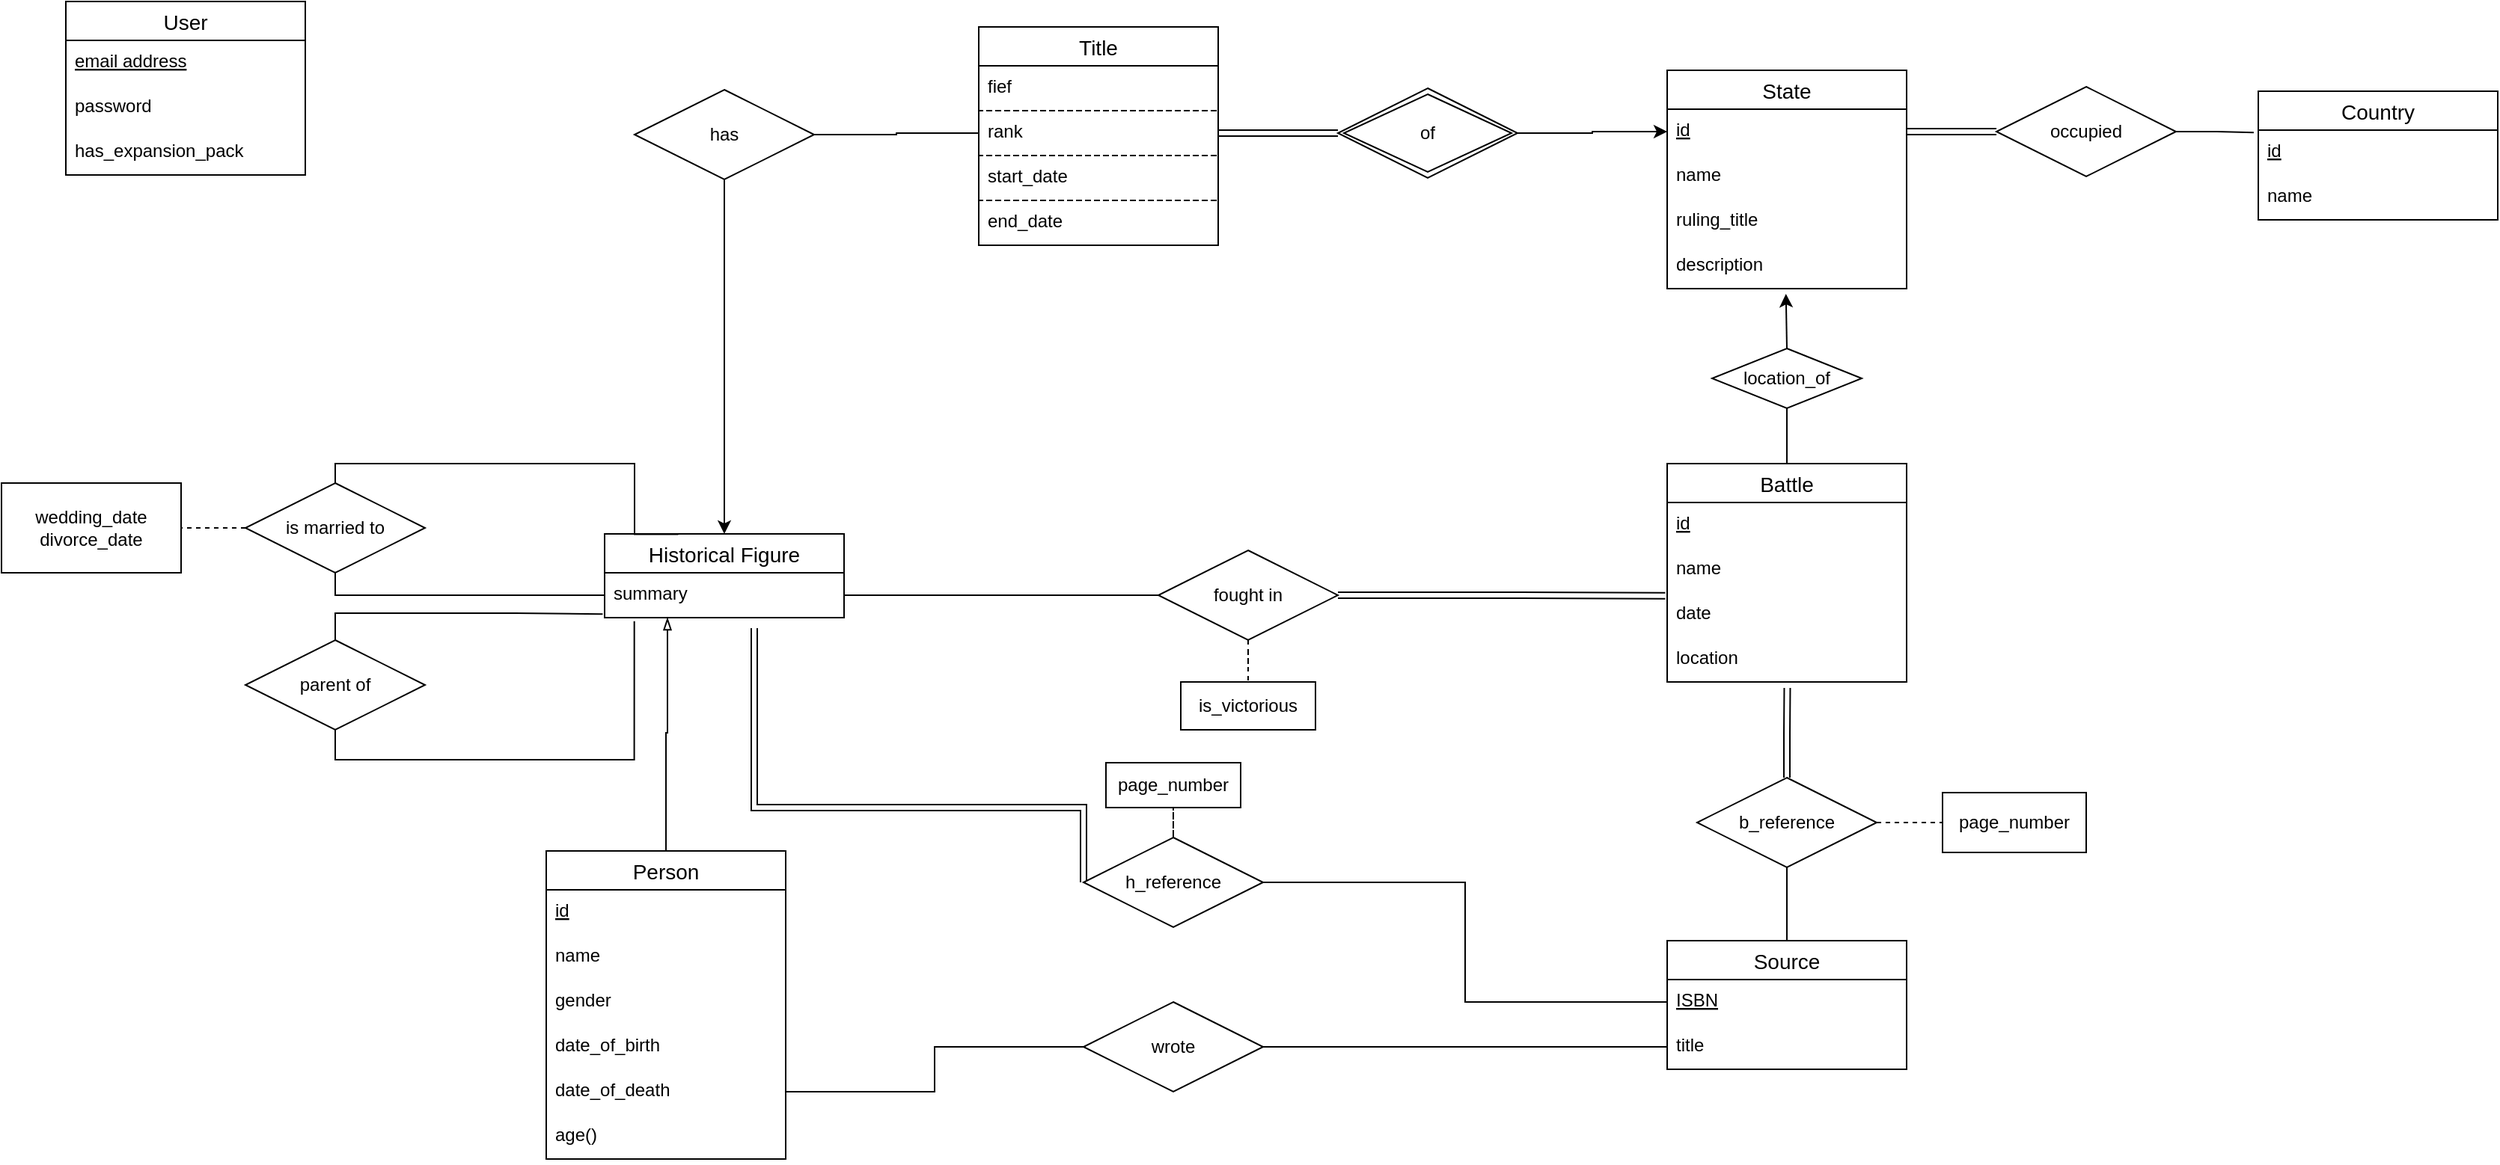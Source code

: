 <mxfile version="16.6.6" type="device"><diagram id="R2lEEEUBdFMjLlhIrx00" name="Page-1"><mxGraphModel dx="1675" dy="456" grid="1" gridSize="10" guides="1" tooltips="1" connect="1" arrows="1" fold="1" page="1" pageScale="1" pageWidth="850" pageHeight="1100" math="0" shadow="0" extFonts="Permanent Marker^https://fonts.googleapis.com/css?family=Permanent+Marker"><root><mxCell id="0"/><mxCell id="1" parent="0"/><mxCell id="FNwNn6bhQcU6p7LYSgYf-1" value="Historical Figure" style="swimlane;fontStyle=0;childLayout=stackLayout;horizontal=1;startSize=26;horizontalStack=0;resizeParent=1;resizeParentMax=0;resizeLast=0;collapsible=1;marginBottom=0;align=center;fontSize=14;" parent="1" vertex="1"><mxGeometry x="190" y="434" width="160" height="56" as="geometry"/></mxCell><mxCell id="FNwNn6bhQcU6p7LYSgYf-5" value="summary" style="text;strokeColor=none;fillColor=none;spacingLeft=4;spacingRight=4;overflow=hidden;rotatable=0;points=[[0,0.5],[1,0.5]];portConstraint=eastwest;fontSize=12;" parent="FNwNn6bhQcU6p7LYSgYf-1" vertex="1"><mxGeometry y="26" width="160" height="30" as="geometry"/></mxCell><mxCell id="FNwNn6bhQcU6p7LYSgYf-10" value="Title" style="swimlane;fontStyle=0;childLayout=stackLayout;horizontal=1;startSize=26;horizontalStack=0;resizeParent=1;resizeParentMax=0;resizeLast=0;collapsible=1;marginBottom=0;align=center;fontSize=14;" parent="1" vertex="1"><mxGeometry x="440" y="95" width="160" height="146" as="geometry"/></mxCell><mxCell id="FNwNn6bhQcU6p7LYSgYf-12" value="fief" style="text;spacingLeft=4;spacingRight=4;overflow=hidden;rotatable=0;points=[[0,0.5],[1,0.5]];portConstraint=eastwest;fontSize=12;fontStyle=0;strokeColor=default;dashed=1;" parent="FNwNn6bhQcU6p7LYSgYf-10" vertex="1"><mxGeometry y="26" width="160" height="30" as="geometry"/></mxCell><mxCell id="FNwNn6bhQcU6p7LYSgYf-16" value="rank" style="text;strokeColor=default;fillColor=none;spacingLeft=4;spacingRight=4;overflow=hidden;rotatable=0;points=[[0,0.5],[1,0.5]];portConstraint=eastwest;fontSize=12;dashed=1;" parent="FNwNn6bhQcU6p7LYSgYf-10" vertex="1"><mxGeometry y="56" width="160" height="30" as="geometry"/></mxCell><mxCell id="FNwNn6bhQcU6p7LYSgYf-27" value="start_date" style="text;strokeColor=default;fillColor=none;spacingLeft=4;spacingRight=4;overflow=hidden;rotatable=0;points=[[0,0.5],[1,0.5]];portConstraint=eastwest;fontSize=12;dashed=1;" parent="FNwNn6bhQcU6p7LYSgYf-10" vertex="1"><mxGeometry y="86" width="160" height="30" as="geometry"/></mxCell><mxCell id="51j2nW7J6PglVmI6a0mn-49" value="end_date" style="text;strokeColor=default;fillColor=none;spacingLeft=4;spacingRight=4;overflow=hidden;rotatable=0;points=[[0,0.5],[1,0.5]];portConstraint=eastwest;fontSize=12;dashed=1;" vertex="1" parent="FNwNn6bhQcU6p7LYSgYf-10"><mxGeometry y="116" width="160" height="30" as="geometry"/></mxCell><mxCell id="FNwNn6bhQcU6p7LYSgYf-17" value="State" style="swimlane;fontStyle=0;childLayout=stackLayout;horizontal=1;startSize=26;horizontalStack=0;resizeParent=1;resizeParentMax=0;resizeLast=0;collapsible=1;marginBottom=0;align=center;fontSize=14;" parent="1" vertex="1"><mxGeometry x="900" y="124" width="160" height="146" as="geometry"/></mxCell><mxCell id="FNwNn6bhQcU6p7LYSgYf-18" value="id" style="text;strokeColor=none;fillColor=none;spacingLeft=4;spacingRight=4;overflow=hidden;rotatable=0;points=[[0,0.5],[1,0.5]];portConstraint=eastwest;fontSize=12;fontStyle=4" parent="FNwNn6bhQcU6p7LYSgYf-17" vertex="1"><mxGeometry y="26" width="160" height="30" as="geometry"/></mxCell><mxCell id="51j2nW7J6PglVmI6a0mn-52" value="name" style="text;strokeColor=none;fillColor=none;spacingLeft=4;spacingRight=4;overflow=hidden;rotatable=0;points=[[0,0.5],[1,0.5]];portConstraint=eastwest;fontSize=12;" vertex="1" parent="FNwNn6bhQcU6p7LYSgYf-17"><mxGeometry y="56" width="160" height="30" as="geometry"/></mxCell><mxCell id="FNwNn6bhQcU6p7LYSgYf-19" value="ruling_title" style="text;strokeColor=none;fillColor=none;spacingLeft=4;spacingRight=4;overflow=hidden;rotatable=0;points=[[0,0.5],[1,0.5]];portConstraint=eastwest;fontSize=12;" parent="FNwNn6bhQcU6p7LYSgYf-17" vertex="1"><mxGeometry y="86" width="160" height="30" as="geometry"/></mxCell><mxCell id="51j2nW7J6PglVmI6a0mn-54" value="description" style="text;strokeColor=none;fillColor=none;spacingLeft=4;spacingRight=4;overflow=hidden;rotatable=0;points=[[0,0.5],[1,0.5]];portConstraint=eastwest;fontSize=12;" vertex="1" parent="FNwNn6bhQcU6p7LYSgYf-17"><mxGeometry y="116" width="160" height="30" as="geometry"/></mxCell><mxCell id="FNwNn6bhQcU6p7LYSgYf-20" value="Country" style="swimlane;fontStyle=0;childLayout=stackLayout;horizontal=1;startSize=26;horizontalStack=0;resizeParent=1;resizeParentMax=0;resizeLast=0;collapsible=1;marginBottom=0;align=center;fontSize=14;" parent="1" vertex="1"><mxGeometry x="1295" y="138" width="160" height="86" as="geometry"/></mxCell><mxCell id="FNwNn6bhQcU6p7LYSgYf-21" value="id" style="text;strokeColor=none;fillColor=none;spacingLeft=4;spacingRight=4;overflow=hidden;rotatable=0;points=[[0,0.5],[1,0.5]];portConstraint=eastwest;fontSize=12;fontStyle=4" parent="FNwNn6bhQcU6p7LYSgYf-20" vertex="1"><mxGeometry y="26" width="160" height="30" as="geometry"/></mxCell><mxCell id="51j2nW7J6PglVmI6a0mn-53" value="name" style="text;strokeColor=none;fillColor=none;spacingLeft=4;spacingRight=4;overflow=hidden;rotatable=0;points=[[0,0.5],[1,0.5]];portConstraint=eastwest;fontSize=12;" vertex="1" parent="FNwNn6bhQcU6p7LYSgYf-20"><mxGeometry y="56" width="160" height="30" as="geometry"/></mxCell><mxCell id="FNwNn6bhQcU6p7LYSgYf-23" value="Battle" style="swimlane;fontStyle=0;childLayout=stackLayout;horizontal=1;startSize=26;horizontalStack=0;resizeParent=1;resizeParentMax=0;resizeLast=0;collapsible=1;marginBottom=0;align=center;fontSize=14;" parent="1" vertex="1"><mxGeometry x="900" y="387" width="160" height="146" as="geometry"/></mxCell><mxCell id="FNwNn6bhQcU6p7LYSgYf-24" value="id" style="text;strokeColor=none;fillColor=none;spacingLeft=4;spacingRight=4;overflow=hidden;rotatable=0;points=[[0,0.5],[1,0.5]];portConstraint=eastwest;fontSize=12;fontStyle=4" parent="FNwNn6bhQcU6p7LYSgYf-23" vertex="1"><mxGeometry y="26" width="160" height="30" as="geometry"/></mxCell><mxCell id="51j2nW7J6PglVmI6a0mn-51" value="name" style="text;strokeColor=none;fillColor=none;spacingLeft=4;spacingRight=4;overflow=hidden;rotatable=0;points=[[0,0.5],[1,0.5]];portConstraint=eastwest;fontSize=12;" vertex="1" parent="FNwNn6bhQcU6p7LYSgYf-23"><mxGeometry y="56" width="160" height="30" as="geometry"/></mxCell><mxCell id="FNwNn6bhQcU6p7LYSgYf-25" value="date" style="text;strokeColor=none;fillColor=none;spacingLeft=4;spacingRight=4;overflow=hidden;rotatable=0;points=[[0,0.5],[1,0.5]];portConstraint=eastwest;fontSize=12;" parent="FNwNn6bhQcU6p7LYSgYf-23" vertex="1"><mxGeometry y="86" width="160" height="30" as="geometry"/></mxCell><mxCell id="FNwNn6bhQcU6p7LYSgYf-26" value="location" style="text;strokeColor=none;fillColor=none;spacingLeft=4;spacingRight=4;overflow=hidden;rotatable=0;points=[[0,0.5],[1,0.5]];portConstraint=eastwest;fontSize=12;" parent="FNwNn6bhQcU6p7LYSgYf-23" vertex="1"><mxGeometry y="116" width="160" height="30" as="geometry"/></mxCell><mxCell id="FNwNn6bhQcU6p7LYSgYf-33" style="edgeStyle=orthogonalEdgeStyle;rounded=0;orthogonalLoop=1;jettySize=auto;html=1;exitX=1;exitY=0.5;exitDx=0;exitDy=0;endArrow=classic;endFill=1;entryX=0;entryY=0.5;entryDx=0;entryDy=0;" parent="1" source="FNwNn6bhQcU6p7LYSgYf-28" target="FNwNn6bhQcU6p7LYSgYf-18" edge="1"><mxGeometry relative="1" as="geometry"><mxPoint x="890" y="166" as="targetPoint"/></mxGeometry></mxCell><mxCell id="FNwNn6bhQcU6p7LYSgYf-28" value="of" style="shape=rhombus;double=1;perimeter=rhombusPerimeter;whiteSpace=wrap;html=1;align=center;strokeColor=default;" parent="1" vertex="1"><mxGeometry x="680" y="136" width="120" height="60" as="geometry"/></mxCell><mxCell id="FNwNn6bhQcU6p7LYSgYf-31" style="edgeStyle=orthogonalEdgeStyle;rounded=0;orthogonalLoop=1;jettySize=auto;html=1;exitX=1;exitY=0.5;exitDx=0;exitDy=0;entryX=0;entryY=0.5;entryDx=0;entryDy=0;endArrow=none;endFill=0;shape=link;" parent="1" source="FNwNn6bhQcU6p7LYSgYf-16" target="FNwNn6bhQcU6p7LYSgYf-28" edge="1"><mxGeometry relative="1" as="geometry"/></mxCell><mxCell id="FNwNn6bhQcU6p7LYSgYf-35" style="edgeStyle=orthogonalEdgeStyle;rounded=0;orthogonalLoop=1;jettySize=auto;html=1;exitX=1;exitY=0.5;exitDx=0;exitDy=0;entryX=0;entryY=0.5;entryDx=0;entryDy=0;endArrow=none;endFill=0;" parent="1" source="FNwNn6bhQcU6p7LYSgYf-34" target="FNwNn6bhQcU6p7LYSgYf-16" edge="1"><mxGeometry relative="1" as="geometry"/></mxCell><mxCell id="FNwNn6bhQcU6p7LYSgYf-36" style="edgeStyle=orthogonalEdgeStyle;rounded=0;orthogonalLoop=1;jettySize=auto;html=1;exitX=0.5;exitY=1;exitDx=0;exitDy=0;entryX=0.5;entryY=0;entryDx=0;entryDy=0;endArrow=classic;endFill=1;" parent="1" source="FNwNn6bhQcU6p7LYSgYf-34" target="FNwNn6bhQcU6p7LYSgYf-1" edge="1"><mxGeometry relative="1" as="geometry"/></mxCell><mxCell id="FNwNn6bhQcU6p7LYSgYf-34" value="has" style="shape=rhombus;perimeter=rhombusPerimeter;whiteSpace=wrap;html=1;align=center;strokeColor=default;" parent="1" vertex="1"><mxGeometry x="210" y="137" width="120" height="60" as="geometry"/></mxCell><mxCell id="FNwNn6bhQcU6p7LYSgYf-38" style="edgeStyle=orthogonalEdgeStyle;rounded=0;orthogonalLoop=1;jettySize=auto;html=1;exitX=0;exitY=0.5;exitDx=0;exitDy=0;entryX=1;entryY=0.5;entryDx=0;entryDy=0;endArrow=none;endFill=0;" parent="1" source="FNwNn6bhQcU6p7LYSgYf-37" target="FNwNn6bhQcU6p7LYSgYf-5" edge="1"><mxGeometry relative="1" as="geometry"><mxPoint x="351.6" y="385.34" as="targetPoint"/></mxGeometry></mxCell><mxCell id="FNwNn6bhQcU6p7LYSgYf-39" style="edgeStyle=orthogonalEdgeStyle;rounded=0;orthogonalLoop=1;jettySize=auto;html=1;exitX=1;exitY=0.5;exitDx=0;exitDy=0;entryX=-0.008;entryY=0.078;entryDx=0;entryDy=0;entryPerimeter=0;endArrow=none;endFill=0;shape=link;" parent="1" source="FNwNn6bhQcU6p7LYSgYf-37" target="FNwNn6bhQcU6p7LYSgYf-25" edge="1"><mxGeometry relative="1" as="geometry"/></mxCell><mxCell id="FNwNn6bhQcU6p7LYSgYf-41" value="" style="edgeStyle=orthogonalEdgeStyle;rounded=0;orthogonalLoop=1;jettySize=auto;html=1;endArrow=none;endFill=0;dashed=1;" parent="1" source="FNwNn6bhQcU6p7LYSgYf-37" target="FNwNn6bhQcU6p7LYSgYf-40" edge="1"><mxGeometry relative="1" as="geometry"/></mxCell><mxCell id="FNwNn6bhQcU6p7LYSgYf-37" value="fought in" style="shape=rhombus;perimeter=rhombusPerimeter;whiteSpace=wrap;html=1;align=center;strokeColor=default;" parent="1" vertex="1"><mxGeometry x="560" y="445" width="120" height="60" as="geometry"/></mxCell><mxCell id="FNwNn6bhQcU6p7LYSgYf-40" value="is_victorious" style="whiteSpace=wrap;html=1;" parent="1" vertex="1"><mxGeometry x="575" y="533" width="90" height="32" as="geometry"/></mxCell><mxCell id="51j2nW7J6PglVmI6a0mn-2" style="edgeStyle=orthogonalEdgeStyle;rounded=0;orthogonalLoop=1;jettySize=auto;html=1;exitX=0;exitY=0.5;exitDx=0;exitDy=0;entryX=1;entryY=0.5;entryDx=0;entryDy=0;endArrow=none;endFill=0;shape=link;" edge="1" parent="1" source="51j2nW7J6PglVmI6a0mn-1" target="FNwNn6bhQcU6p7LYSgYf-18"><mxGeometry relative="1" as="geometry"/></mxCell><mxCell id="51j2nW7J6PglVmI6a0mn-3" style="edgeStyle=orthogonalEdgeStyle;rounded=0;orthogonalLoop=1;jettySize=auto;html=1;exitX=1;exitY=0.5;exitDx=0;exitDy=0;entryX=-0.019;entryY=0.053;entryDx=0;entryDy=0;entryPerimeter=0;endArrow=none;endFill=0;" edge="1" parent="1" source="51j2nW7J6PglVmI6a0mn-1" target="FNwNn6bhQcU6p7LYSgYf-21"><mxGeometry relative="1" as="geometry"/></mxCell><mxCell id="51j2nW7J6PglVmI6a0mn-1" value="occupied" style="shape=rhombus;perimeter=rhombusPerimeter;whiteSpace=wrap;html=1;align=center;" vertex="1" parent="1"><mxGeometry x="1120" y="135" width="120" height="60" as="geometry"/></mxCell><mxCell id="51j2nW7J6PglVmI6a0mn-8" style="edgeStyle=orthogonalEdgeStyle;rounded=0;orthogonalLoop=1;jettySize=auto;html=1;exitX=0.5;exitY=1;exitDx=0;exitDy=0;entryX=0;entryY=0.5;entryDx=0;entryDy=0;endArrow=none;endFill=0;" edge="1" parent="1" source="51j2nW7J6PglVmI6a0mn-4" target="FNwNn6bhQcU6p7LYSgYf-5"><mxGeometry relative="1" as="geometry"><Array as="points"><mxPoint x="10" y="475"/></Array></mxGeometry></mxCell><mxCell id="51j2nW7J6PglVmI6a0mn-9" style="edgeStyle=orthogonalEdgeStyle;rounded=0;orthogonalLoop=1;jettySize=auto;html=1;exitX=0.5;exitY=0;exitDx=0;exitDy=0;entryX=0.308;entryY=0.005;entryDx=0;entryDy=0;endArrow=none;endFill=0;entryPerimeter=0;" edge="1" parent="1" source="51j2nW7J6PglVmI6a0mn-4" target="FNwNn6bhQcU6p7LYSgYf-1"><mxGeometry relative="1" as="geometry"><mxPoint x="190" y="368" as="targetPoint"/><Array as="points"><mxPoint x="10" y="387"/><mxPoint x="210" y="387"/><mxPoint x="210" y="434"/></Array></mxGeometry></mxCell><mxCell id="51j2nW7J6PglVmI6a0mn-11" value="" style="edgeStyle=orthogonalEdgeStyle;rounded=0;orthogonalLoop=1;jettySize=auto;html=1;endArrow=none;endFill=0;dashed=1;" edge="1" parent="1" source="51j2nW7J6PglVmI6a0mn-4" target="51j2nW7J6PglVmI6a0mn-10"><mxGeometry relative="1" as="geometry"/></mxCell><mxCell id="51j2nW7J6PglVmI6a0mn-4" value="is married to" style="shape=rhombus;perimeter=rhombusPerimeter;whiteSpace=wrap;html=1;align=center;" vertex="1" parent="1"><mxGeometry x="-50" y="400" width="120" height="60" as="geometry"/></mxCell><mxCell id="51j2nW7J6PglVmI6a0mn-19" style="edgeStyle=orthogonalEdgeStyle;rounded=0;orthogonalLoop=1;jettySize=auto;html=1;exitX=0.5;exitY=0;exitDx=0;exitDy=0;entryX=-0.008;entryY=0.922;entryDx=0;entryDy=0;entryPerimeter=0;endArrow=none;endFill=0;" edge="1" parent="1" source="51j2nW7J6PglVmI6a0mn-5" target="FNwNn6bhQcU6p7LYSgYf-5"><mxGeometry relative="1" as="geometry"><Array as="points"><mxPoint x="10" y="487"/><mxPoint x="130" y="487"/></Array></mxGeometry></mxCell><mxCell id="51j2nW7J6PglVmI6a0mn-32" style="edgeStyle=orthogonalEdgeStyle;rounded=0;orthogonalLoop=1;jettySize=auto;html=1;exitX=0.5;exitY=1;exitDx=0;exitDy=0;entryX=0.124;entryY=1.144;entryDx=0;entryDy=0;entryPerimeter=0;startArrow=none;startFill=0;endArrow=none;endFill=0;" edge="1" parent="1"><mxGeometry relative="1" as="geometry"><mxPoint x="10" y="563" as="sourcePoint"/><mxPoint x="209.84" y="492.32" as="targetPoint"/><Array as="points"><mxPoint x="10" y="585"/><mxPoint x="210" y="585"/></Array></mxGeometry></mxCell><mxCell id="51j2nW7J6PglVmI6a0mn-5" value="parent of" style="shape=rhombus;perimeter=rhombusPerimeter;whiteSpace=wrap;html=1;align=center;" vertex="1" parent="1"><mxGeometry x="-50" y="505" width="120" height="60" as="geometry"/></mxCell><mxCell id="51j2nW7J6PglVmI6a0mn-10" value="wedding_date&lt;br&gt;divorce_date" style="whiteSpace=wrap;html=1;" vertex="1" parent="1"><mxGeometry x="-213" y="400" width="120" height="60" as="geometry"/></mxCell><mxCell id="51j2nW7J6PglVmI6a0mn-13" value="Source" style="swimlane;fontStyle=0;childLayout=stackLayout;horizontal=1;startSize=26;horizontalStack=0;resizeParent=1;resizeParentMax=0;resizeLast=0;collapsible=1;marginBottom=0;align=center;fontSize=14;" vertex="1" parent="1"><mxGeometry x="900" y="706" width="160" height="86" as="geometry"/></mxCell><mxCell id="51j2nW7J6PglVmI6a0mn-14" value="ISBN" style="text;strokeColor=none;fillColor=none;spacingLeft=4;spacingRight=4;overflow=hidden;rotatable=0;points=[[0,0.5],[1,0.5]];portConstraint=eastwest;fontSize=12;fontStyle=4" vertex="1" parent="51j2nW7J6PglVmI6a0mn-13"><mxGeometry y="26" width="160" height="30" as="geometry"/></mxCell><mxCell id="51j2nW7J6PglVmI6a0mn-15" value="title" style="text;strokeColor=none;fillColor=none;spacingLeft=4;spacingRight=4;overflow=hidden;rotatable=0;points=[[0,0.5],[1,0.5]];portConstraint=eastwest;fontSize=12;" vertex="1" parent="51j2nW7J6PglVmI6a0mn-13"><mxGeometry y="56" width="160" height="30" as="geometry"/></mxCell><mxCell id="51j2nW7J6PglVmI6a0mn-31" style="edgeStyle=orthogonalEdgeStyle;rounded=0;orthogonalLoop=1;jettySize=auto;html=1;exitX=0.5;exitY=0;exitDx=0;exitDy=0;endArrow=blockThin;endFill=0;startArrow=none;startFill=0;" edge="1" parent="1" source="51j2nW7J6PglVmI6a0mn-21"><mxGeometry relative="1" as="geometry"><mxPoint x="232" y="642" as="sourcePoint"/><mxPoint x="232" y="490" as="targetPoint"/><Array as="points"><mxPoint x="232" y="567"/><mxPoint x="231" y="490"/></Array></mxGeometry></mxCell><mxCell id="51j2nW7J6PglVmI6a0mn-21" value="Person" style="swimlane;fontStyle=0;childLayout=stackLayout;horizontal=1;startSize=26;horizontalStack=0;resizeParent=1;resizeParentMax=0;resizeLast=0;collapsible=1;marginBottom=0;align=center;fontSize=14;" vertex="1" parent="1"><mxGeometry x="151" y="646" width="160" height="206" as="geometry"/></mxCell><mxCell id="51j2nW7J6PglVmI6a0mn-22" value="id" style="text;strokeColor=none;fillColor=none;spacingLeft=4;spacingRight=4;overflow=hidden;rotatable=0;points=[[0,0.5],[1,0.5]];portConstraint=eastwest;fontSize=12;fontStyle=4" vertex="1" parent="51j2nW7J6PglVmI6a0mn-21"><mxGeometry y="26" width="160" height="30" as="geometry"/></mxCell><mxCell id="51j2nW7J6PglVmI6a0mn-50" value="name" style="text;strokeColor=none;fillColor=none;spacingLeft=4;spacingRight=4;overflow=hidden;rotatable=0;points=[[0,0.5],[1,0.5]];portConstraint=eastwest;fontSize=12;" vertex="1" parent="51j2nW7J6PglVmI6a0mn-21"><mxGeometry y="56" width="160" height="30" as="geometry"/></mxCell><mxCell id="51j2nW7J6PglVmI6a0mn-23" value="gender" style="text;strokeColor=none;fillColor=none;spacingLeft=4;spacingRight=4;overflow=hidden;rotatable=0;points=[[0,0.5],[1,0.5]];portConstraint=eastwest;fontSize=12;" vertex="1" parent="51j2nW7J6PglVmI6a0mn-21"><mxGeometry y="86" width="160" height="30" as="geometry"/></mxCell><mxCell id="51j2nW7J6PglVmI6a0mn-25" value="date_of_birth" style="text;strokeColor=none;fillColor=none;spacingLeft=4;spacingRight=4;overflow=hidden;rotatable=0;points=[[0,0.5],[1,0.5]];portConstraint=eastwest;fontSize=12;" vertex="1" parent="51j2nW7J6PglVmI6a0mn-21"><mxGeometry y="116" width="160" height="30" as="geometry"/></mxCell><mxCell id="51j2nW7J6PglVmI6a0mn-26" value="date_of_death" style="text;strokeColor=none;fillColor=none;spacingLeft=4;spacingRight=4;overflow=hidden;rotatable=0;points=[[0,0.5],[1,0.5]];portConstraint=eastwest;fontSize=12;" vertex="1" parent="51j2nW7J6PglVmI6a0mn-21"><mxGeometry y="146" width="160" height="30" as="geometry"/></mxCell><mxCell id="51j2nW7J6PglVmI6a0mn-27" value="age()" style="text;strokeColor=none;fillColor=none;spacingLeft=4;spacingRight=4;overflow=hidden;rotatable=0;points=[[0,0.5],[1,0.5]];portConstraint=eastwest;fontSize=12;" vertex="1" parent="51j2nW7J6PglVmI6a0mn-21"><mxGeometry y="176" width="160" height="30" as="geometry"/></mxCell><mxCell id="51j2nW7J6PglVmI6a0mn-34" style="edgeStyle=orthogonalEdgeStyle;rounded=0;orthogonalLoop=1;jettySize=auto;html=1;exitX=0;exitY=0.5;exitDx=0;exitDy=0;entryX=1;entryY=0.5;entryDx=0;entryDy=0;startArrow=none;startFill=0;endArrow=none;endFill=0;" edge="1" parent="1" source="51j2nW7J6PglVmI6a0mn-33" target="51j2nW7J6PglVmI6a0mn-26"><mxGeometry relative="1" as="geometry"/></mxCell><mxCell id="51j2nW7J6PglVmI6a0mn-35" style="edgeStyle=orthogonalEdgeStyle;rounded=0;orthogonalLoop=1;jettySize=auto;html=1;exitX=1;exitY=0.5;exitDx=0;exitDy=0;entryX=0;entryY=0.5;entryDx=0;entryDy=0;startArrow=none;startFill=0;endArrow=none;endFill=0;" edge="1" parent="1" source="51j2nW7J6PglVmI6a0mn-33" target="51j2nW7J6PglVmI6a0mn-15"><mxGeometry relative="1" as="geometry"/></mxCell><mxCell id="51j2nW7J6PglVmI6a0mn-33" value="wrote" style="shape=rhombus;perimeter=rhombusPerimeter;whiteSpace=wrap;html=1;align=center;" vertex="1" parent="1"><mxGeometry x="510" y="747" width="120" height="60" as="geometry"/></mxCell><mxCell id="51j2nW7J6PglVmI6a0mn-38" style="edgeStyle=orthogonalEdgeStyle;rounded=0;orthogonalLoop=1;jettySize=auto;html=1;exitX=0.5;exitY=1;exitDx=0;exitDy=0;entryX=0.5;entryY=0;entryDx=0;entryDy=0;startArrow=none;startFill=0;endArrow=none;endFill=0;" edge="1" parent="1" source="51j2nW7J6PglVmI6a0mn-36" target="51j2nW7J6PglVmI6a0mn-13"><mxGeometry relative="1" as="geometry"/></mxCell><mxCell id="51j2nW7J6PglVmI6a0mn-39" style="edgeStyle=orthogonalEdgeStyle;rounded=0;orthogonalLoop=1;jettySize=auto;html=1;exitX=0.5;exitY=0;exitDx=0;exitDy=0;startArrow=none;startFill=0;endArrow=none;endFill=0;shape=link;" edge="1" parent="1" source="51j2nW7J6PglVmI6a0mn-36"><mxGeometry relative="1" as="geometry"><mxPoint x="980.238" y="537" as="targetPoint"/></mxGeometry></mxCell><mxCell id="51j2nW7J6PglVmI6a0mn-57" value="" style="edgeStyle=orthogonalEdgeStyle;rounded=0;orthogonalLoop=1;jettySize=auto;html=1;startArrow=none;startFill=0;endArrow=none;endFill=0;dashed=1;" edge="1" parent="1" source="51j2nW7J6PglVmI6a0mn-36" target="51j2nW7J6PglVmI6a0mn-56"><mxGeometry relative="1" as="geometry"/></mxCell><mxCell id="51j2nW7J6PglVmI6a0mn-36" value="b_reference" style="shape=rhombus;perimeter=rhombusPerimeter;whiteSpace=wrap;html=1;align=center;" vertex="1" parent="1"><mxGeometry x="920" y="597" width="120" height="60" as="geometry"/></mxCell><mxCell id="51j2nW7J6PglVmI6a0mn-41" style="edgeStyle=orthogonalEdgeStyle;rounded=0;orthogonalLoop=1;jettySize=auto;html=1;exitX=1;exitY=0.5;exitDx=0;exitDy=0;entryX=0;entryY=0.5;entryDx=0;entryDy=0;startArrow=none;startFill=0;endArrow=none;endFill=0;" edge="1" parent="1" source="51j2nW7J6PglVmI6a0mn-40" target="51j2nW7J6PglVmI6a0mn-14"><mxGeometry relative="1" as="geometry"/></mxCell><mxCell id="51j2nW7J6PglVmI6a0mn-42" style="edgeStyle=orthogonalEdgeStyle;rounded=0;orthogonalLoop=1;jettySize=auto;html=1;exitX=0;exitY=0.5;exitDx=0;exitDy=0;startArrow=none;startFill=0;endArrow=none;endFill=0;shape=link;" edge="1" parent="1" source="51j2nW7J6PglVmI6a0mn-40"><mxGeometry relative="1" as="geometry"><mxPoint x="290" y="497" as="targetPoint"/><Array as="points"><mxPoint x="510" y="617"/><mxPoint x="290" y="617"/></Array></mxGeometry></mxCell><mxCell id="51j2nW7J6PglVmI6a0mn-61" value="" style="edgeStyle=orthogonalEdgeStyle;rounded=0;orthogonalLoop=1;jettySize=auto;html=1;startArrow=none;startFill=0;endArrow=none;endFill=0;dashed=1;" edge="1" parent="1" source="51j2nW7J6PglVmI6a0mn-40" target="51j2nW7J6PglVmI6a0mn-60"><mxGeometry relative="1" as="geometry"/></mxCell><mxCell id="51j2nW7J6PglVmI6a0mn-40" value="h_reference" style="shape=rhombus;perimeter=rhombusPerimeter;whiteSpace=wrap;html=1;align=center;" vertex="1" parent="1"><mxGeometry x="510" y="637" width="120" height="60" as="geometry"/></mxCell><mxCell id="51j2nW7J6PglVmI6a0mn-43" value="User" style="swimlane;fontStyle=0;childLayout=stackLayout;horizontal=1;startSize=26;horizontalStack=0;resizeParent=1;resizeParentMax=0;resizeLast=0;collapsible=1;marginBottom=0;align=center;fontSize=14;" vertex="1" parent="1"><mxGeometry x="-170" y="78" width="160" height="116" as="geometry"/></mxCell><mxCell id="51j2nW7J6PglVmI6a0mn-44" value="email address" style="text;strokeColor=none;fillColor=none;spacingLeft=4;spacingRight=4;overflow=hidden;rotatable=0;points=[[0,0.5],[1,0.5]];portConstraint=eastwest;fontSize=12;fontStyle=4" vertex="1" parent="51j2nW7J6PglVmI6a0mn-43"><mxGeometry y="26" width="160" height="30" as="geometry"/></mxCell><mxCell id="51j2nW7J6PglVmI6a0mn-46" value="password" style="text;strokeColor=none;fillColor=none;spacingLeft=4;spacingRight=4;overflow=hidden;rotatable=0;points=[[0,0.5],[1,0.5]];portConstraint=eastwest;fontSize=12;" vertex="1" parent="51j2nW7J6PglVmI6a0mn-43"><mxGeometry y="56" width="160" height="30" as="geometry"/></mxCell><mxCell id="51j2nW7J6PglVmI6a0mn-48" value="has_expansion_pack" style="text;strokeColor=none;fillColor=none;spacingLeft=4;spacingRight=4;overflow=hidden;rotatable=0;points=[[0,0.5],[1,0.5]];portConstraint=eastwest;fontSize=12;" vertex="1" parent="51j2nW7J6PglVmI6a0mn-43"><mxGeometry y="86" width="160" height="30" as="geometry"/></mxCell><mxCell id="51j2nW7J6PglVmI6a0mn-56" value="page_number" style="whiteSpace=wrap;html=1;" vertex="1" parent="1"><mxGeometry x="1084" y="607" width="96" height="40" as="geometry"/></mxCell><mxCell id="51j2nW7J6PglVmI6a0mn-60" value="page_number" style="whiteSpace=wrap;html=1;" vertex="1" parent="1"><mxGeometry x="525" y="587" width="90" height="30" as="geometry"/></mxCell><mxCell id="51j2nW7J6PglVmI6a0mn-66" style="edgeStyle=orthogonalEdgeStyle;rounded=0;orthogonalLoop=1;jettySize=auto;html=1;exitX=0.5;exitY=1;exitDx=0;exitDy=0;entryX=0.5;entryY=0;entryDx=0;entryDy=0;startArrow=none;startFill=0;endArrow=none;endFill=0;" edge="1" parent="1" source="51j2nW7J6PglVmI6a0mn-64" target="FNwNn6bhQcU6p7LYSgYf-23"><mxGeometry relative="1" as="geometry"/></mxCell><mxCell id="51j2nW7J6PglVmI6a0mn-67" style="edgeStyle=orthogonalEdgeStyle;rounded=0;orthogonalLoop=1;jettySize=auto;html=1;exitX=0.5;exitY=0;exitDx=0;exitDy=0;entryX=0.496;entryY=1.117;entryDx=0;entryDy=0;entryPerimeter=0;startArrow=none;startFill=0;endArrow=classic;endFill=1;" edge="1" parent="1" source="51j2nW7J6PglVmI6a0mn-64" target="51j2nW7J6PglVmI6a0mn-54"><mxGeometry relative="1" as="geometry"/></mxCell><mxCell id="51j2nW7J6PglVmI6a0mn-64" value="location_of" style="shape=rhombus;perimeter=rhombusPerimeter;whiteSpace=wrap;html=1;align=center;strokeColor=default;" vertex="1" parent="1"><mxGeometry x="930" y="310" width="100" height="40" as="geometry"/></mxCell></root></mxGraphModel></diagram></mxfile>